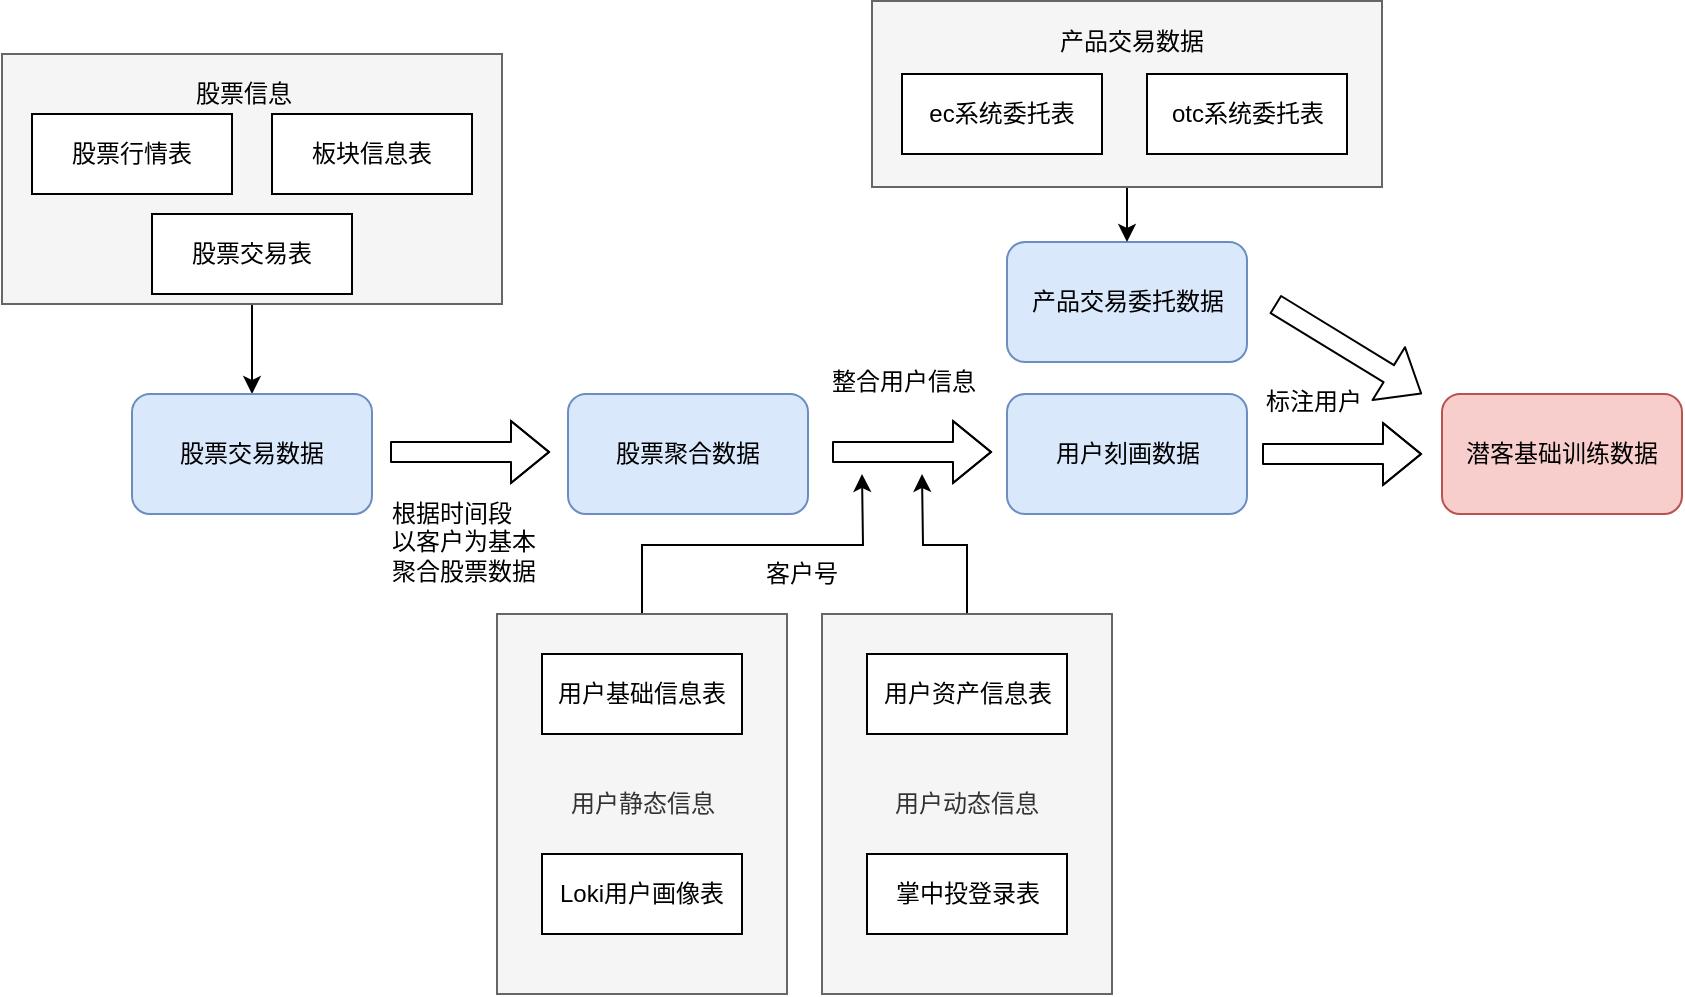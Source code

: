 <mxfile version="12.2.6" type="github" pages="1"><diagram id="PezepH44VdZuPU9anDNB" name="Page-1"><mxGraphModel dx="836" dy="528" grid="1" gridSize="10" guides="1" tooltips="1" connect="1" arrows="1" fold="1" page="1" pageScale="1" pageWidth="827" pageHeight="1169" math="0" shadow="0"><root><mxCell id="0"/><mxCell id="1" parent="0"/><mxCell id="EiM9Xq5_5a7KDQ4wZRKs-30" style="edgeStyle=orthogonalEdgeStyle;rounded=0;orthogonalLoop=1;jettySize=auto;html=1;exitX=0.5;exitY=1;exitDx=0;exitDy=0;entryX=0.5;entryY=0;entryDx=0;entryDy=0;" edge="1" parent="1" source="EiM9Xq5_5a7KDQ4wZRKs-25" target="EiM9Xq5_5a7KDQ4wZRKs-18"><mxGeometry relative="1" as="geometry"/></mxCell><mxCell id="EiM9Xq5_5a7KDQ4wZRKs-25" value="" style="rounded=0;whiteSpace=wrap;html=1;fillColor=#f5f5f5;strokeColor=#666666;fontColor=#333333;" vertex="1" parent="1"><mxGeometry x="10" y="440" width="250" height="125" as="geometry"/></mxCell><mxCell id="EiM9Xq5_5a7KDQ4wZRKs-32" style="edgeStyle=orthogonalEdgeStyle;rounded=0;orthogonalLoop=1;jettySize=auto;html=1;exitX=0.5;exitY=0;exitDx=0;exitDy=0;" edge="1" parent="1" source="EiM9Xq5_5a7KDQ4wZRKs-14"><mxGeometry relative="1" as="geometry"><mxPoint x="470" y="650" as="targetPoint"/></mxGeometry></mxCell><mxCell id="EiM9Xq5_5a7KDQ4wZRKs-14" value="用户动态信息" style="rounded=0;whiteSpace=wrap;html=1;fillColor=#f5f5f5;strokeColor=#666666;fontColor=#333333;" vertex="1" parent="1"><mxGeometry x="420" y="720" width="145" height="190" as="geometry"/></mxCell><mxCell id="SgjuWB-XzR4VAFux5abH-2" value="产品交易委托数据" style="rounded=1;whiteSpace=wrap;html=1;fillColor=#dae8fc;strokeColor=#6c8ebf;" parent="1" vertex="1"><mxGeometry x="512.5" y="534" width="120" height="60" as="geometry"/></mxCell><mxCell id="SgjuWB-XzR4VAFux5abH-11" value="用户资产信息表" style="rounded=0;whiteSpace=wrap;html=1;" parent="1" vertex="1"><mxGeometry x="442.5" y="740" width="100" height="40" as="geometry"/></mxCell><mxCell id="SgjuWB-XzR4VAFux5abH-34" value="板块信息表" style="rounded=0;whiteSpace=wrap;html=1;" parent="1" vertex="1"><mxGeometry x="145" y="470" width="100" height="40" as="geometry"/></mxCell><mxCell id="SgjuWB-XzR4VAFux5abH-38" value="股票行情表" style="rounded=0;whiteSpace=wrap;html=1;" parent="1" vertex="1"><mxGeometry x="25" y="470" width="100" height="40" as="geometry"/></mxCell><mxCell id="SgjuWB-XzR4VAFux5abH-42" value="掌中投登录表" style="rounded=0;whiteSpace=wrap;html=1;" parent="1" vertex="1"><mxGeometry x="442.5" y="840" width="100" height="40" as="geometry"/></mxCell><mxCell id="EiM9Xq5_5a7KDQ4wZRKs-31" style="edgeStyle=orthogonalEdgeStyle;rounded=0;orthogonalLoop=1;jettySize=auto;html=1;exitX=0.5;exitY=0;exitDx=0;exitDy=0;" edge="1" parent="1" source="EiM9Xq5_5a7KDQ4wZRKs-9"><mxGeometry relative="1" as="geometry"><mxPoint x="440" y="650" as="targetPoint"/></mxGeometry></mxCell><mxCell id="EiM9Xq5_5a7KDQ4wZRKs-9" value="用户静态信息" style="rounded=0;whiteSpace=wrap;html=1;fillColor=#f5f5f5;strokeColor=#666666;fontColor=#333333;" vertex="1" parent="1"><mxGeometry x="257.5" y="720" width="145" height="190" as="geometry"/></mxCell><mxCell id="SgjuWB-XzR4VAFux5abH-30" value="用户基础信息表" style="rounded=0;whiteSpace=wrap;html=1;" parent="1" vertex="1"><mxGeometry x="280" y="740" width="100" height="40" as="geometry"/></mxCell><mxCell id="EiM9Xq5_5a7KDQ4wZRKs-1" value="Loki用户画像表" style="rounded=0;whiteSpace=wrap;html=1;" vertex="1" parent="1"><mxGeometry x="280" y="840" width="100" height="40" as="geometry"/></mxCell><mxCell id="EiM9Xq5_5a7KDQ4wZRKs-17" value="股票信息" style="text;html=1;resizable=0;points=[];autosize=1;align=left;verticalAlign=top;spacingTop=-4;" vertex="1" parent="1"><mxGeometry x="105" y="450" width="60" height="20" as="geometry"/></mxCell><mxCell id="EiM9Xq5_5a7KDQ4wZRKs-18" value="股票交易数据" style="rounded=1;whiteSpace=wrap;html=1;fillColor=#dae8fc;strokeColor=#6c8ebf;" vertex="1" parent="1"><mxGeometry x="75" y="610" width="120" height="60" as="geometry"/></mxCell><mxCell id="EiM9Xq5_5a7KDQ4wZRKs-20" value="股票聚合数据" style="rounded=1;whiteSpace=wrap;html=1;fillColor=#dae8fc;strokeColor=#6c8ebf;" vertex="1" parent="1"><mxGeometry x="293" y="610" width="120" height="60" as="geometry"/></mxCell><mxCell id="EiM9Xq5_5a7KDQ4wZRKs-24" value="" style="shape=flexArrow;endArrow=classic;html=1;" edge="1" parent="1"><mxGeometry width="50" height="50" relative="1" as="geometry"><mxPoint x="204" y="639" as="sourcePoint"/><mxPoint x="284" y="639" as="targetPoint"/><Array as="points"><mxPoint x="254" y="639"/></Array></mxGeometry></mxCell><mxCell id="EiM9Xq5_5a7KDQ4wZRKs-34" value="客户号" style="text;html=1;resizable=0;points=[];autosize=1;align=left;verticalAlign=top;spacingTop=-4;" vertex="1" parent="1"><mxGeometry x="390" y="690" width="50" height="20" as="geometry"/></mxCell><mxCell id="EiM9Xq5_5a7KDQ4wZRKs-35" value="" style="shape=flexArrow;endArrow=classic;html=1;" edge="1" parent="1"><mxGeometry width="50" height="50" relative="1" as="geometry"><mxPoint x="425" y="639" as="sourcePoint"/><mxPoint x="505" y="639" as="targetPoint"/><Array as="points"><mxPoint x="475" y="639"/></Array></mxGeometry></mxCell><mxCell id="EiM9Xq5_5a7KDQ4wZRKs-36" value="用户刻画数据" style="rounded=1;whiteSpace=wrap;html=1;fillColor=#dae8fc;strokeColor=#6c8ebf;" vertex="1" parent="1"><mxGeometry x="512.5" y="610" width="120" height="60" as="geometry"/></mxCell><mxCell id="EiM9Xq5_5a7KDQ4wZRKs-39" value="整合用户信息" style="text;html=1;resizable=0;points=[];autosize=1;align=left;verticalAlign=top;spacingTop=-4;" vertex="1" parent="1"><mxGeometry x="422.5" y="594" width="90" height="20" as="geometry"/></mxCell><mxCell id="EiM9Xq5_5a7KDQ4wZRKs-40" value="根据时间段&lt;br&gt;以客户为基本&lt;br&gt;聚合股票数据" style="text;html=1;resizable=0;points=[];autosize=1;align=left;verticalAlign=top;spacingTop=-4;" vertex="1" parent="1"><mxGeometry x="203" y="660" width="90" height="40" as="geometry"/></mxCell><mxCell id="EiM9Xq5_5a7KDQ4wZRKs-43" value="股票交易表" style="rounded=0;whiteSpace=wrap;html=1;" vertex="1" parent="1"><mxGeometry x="85" y="520" width="100" height="40" as="geometry"/></mxCell><mxCell id="EiM9Xq5_5a7KDQ4wZRKs-48" style="edgeStyle=orthogonalEdgeStyle;rounded=0;orthogonalLoop=1;jettySize=auto;html=1;exitX=0.5;exitY=1;exitDx=0;exitDy=0;entryX=0.5;entryY=0;entryDx=0;entryDy=0;" edge="1" parent="1" source="EiM9Xq5_5a7KDQ4wZRKs-44" target="SgjuWB-XzR4VAFux5abH-2"><mxGeometry relative="1" as="geometry"/></mxCell><mxCell id="EiM9Xq5_5a7KDQ4wZRKs-44" value="" style="rounded=0;whiteSpace=wrap;html=1;fillColor=#f5f5f5;strokeColor=#666666;fontColor=#333333;" vertex="1" parent="1"><mxGeometry x="445" y="413.5" width="255" height="93" as="geometry"/></mxCell><mxCell id="EiM9Xq5_5a7KDQ4wZRKs-45" value="ec系统委托表" style="rounded=0;whiteSpace=wrap;html=1;" vertex="1" parent="1"><mxGeometry x="460" y="450" width="100" height="40" as="geometry"/></mxCell><mxCell id="EiM9Xq5_5a7KDQ4wZRKs-46" value="otc系统委托表" style="rounded=0;whiteSpace=wrap;html=1;" vertex="1" parent="1"><mxGeometry x="582.5" y="450" width="100" height="40" as="geometry"/></mxCell><mxCell id="EiM9Xq5_5a7KDQ4wZRKs-49" value="产品交易数据" style="text;html=1;resizable=0;points=[];autosize=1;align=left;verticalAlign=top;spacingTop=-4;" vertex="1" parent="1"><mxGeometry x="536.5" y="424" width="90" height="20" as="geometry"/></mxCell><mxCell id="EiM9Xq5_5a7KDQ4wZRKs-52" value="" style="shape=flexArrow;endArrow=classic;html=1;" edge="1" parent="1"><mxGeometry width="50" height="50" relative="1" as="geometry"><mxPoint x="646.5" y="565" as="sourcePoint"/><mxPoint x="720" y="610" as="targetPoint"/></mxGeometry></mxCell><mxCell id="EiM9Xq5_5a7KDQ4wZRKs-55" value="" style="shape=flexArrow;endArrow=classic;html=1;" edge="1" parent="1"><mxGeometry width="50" height="50" relative="1" as="geometry"><mxPoint x="640" y="640" as="sourcePoint"/><mxPoint x="720" y="640" as="targetPoint"/><Array as="points"><mxPoint x="690" y="640"/></Array></mxGeometry></mxCell><mxCell id="EiM9Xq5_5a7KDQ4wZRKs-56" value="潜客基础训练数据" style="rounded=1;whiteSpace=wrap;html=1;fillColor=#f8cecc;strokeColor=#b85450;" vertex="1" parent="1"><mxGeometry x="730" y="610" width="120" height="60" as="geometry"/></mxCell><mxCell id="EiM9Xq5_5a7KDQ4wZRKs-57" value="标注用户" style="text;html=1;resizable=0;points=[];autosize=1;align=left;verticalAlign=top;spacingTop=-4;" vertex="1" parent="1"><mxGeometry x="640" y="604" width="60" height="20" as="geometry"/></mxCell></root></mxGraphModel></diagram></mxfile>